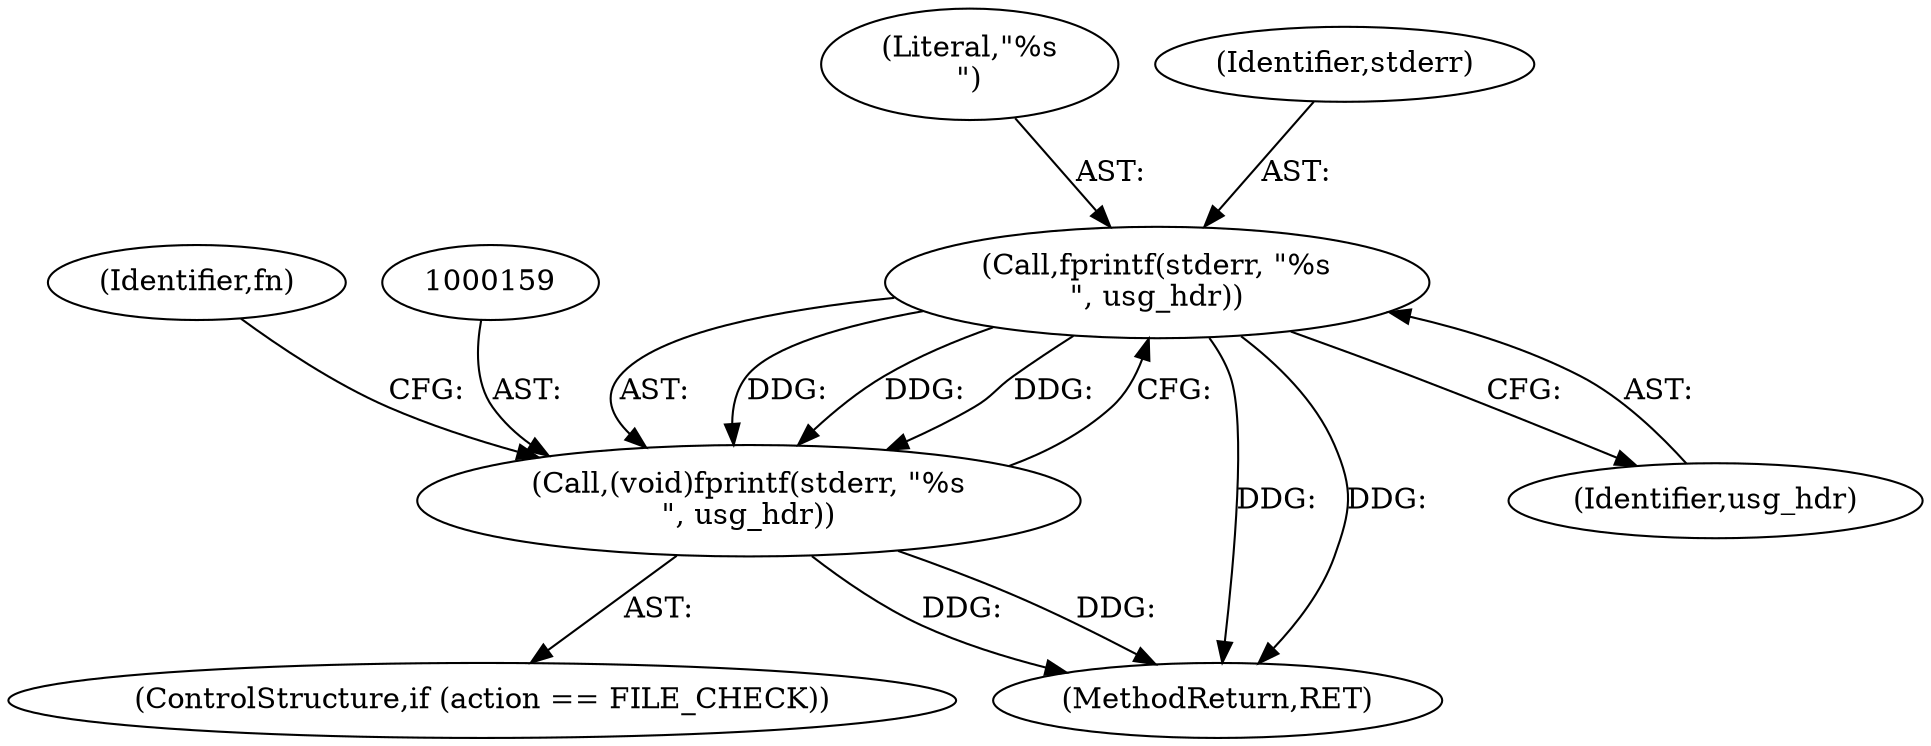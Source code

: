 digraph "0_php_a72cd07f2983dc43a6bb35209dc4687852e53c09@API" {
"1000160" [label="(Call,fprintf(stderr, \"%s\n\", usg_hdr))"];
"1000158" [label="(Call,(void)fprintf(stderr, \"%s\n\", usg_hdr))"];
"1000154" [label="(ControlStructure,if (action == FILE_CHECK))"];
"1000158" [label="(Call,(void)fprintf(stderr, \"%s\n\", usg_hdr))"];
"1000162" [label="(Literal,\"%s\n\")"];
"1000161" [label="(Identifier,stderr)"];
"1000511" [label="(MethodReturn,RET)"];
"1000168" [label="(Identifier,fn)"];
"1000163" [label="(Identifier,usg_hdr)"];
"1000160" [label="(Call,fprintf(stderr, \"%s\n\", usg_hdr))"];
"1000160" -> "1000158"  [label="AST: "];
"1000160" -> "1000163"  [label="CFG: "];
"1000161" -> "1000160"  [label="AST: "];
"1000162" -> "1000160"  [label="AST: "];
"1000163" -> "1000160"  [label="AST: "];
"1000158" -> "1000160"  [label="CFG: "];
"1000160" -> "1000511"  [label="DDG: "];
"1000160" -> "1000511"  [label="DDG: "];
"1000160" -> "1000158"  [label="DDG: "];
"1000160" -> "1000158"  [label="DDG: "];
"1000160" -> "1000158"  [label="DDG: "];
"1000158" -> "1000154"  [label="AST: "];
"1000159" -> "1000158"  [label="AST: "];
"1000168" -> "1000158"  [label="CFG: "];
"1000158" -> "1000511"  [label="DDG: "];
"1000158" -> "1000511"  [label="DDG: "];
}
